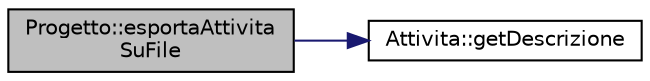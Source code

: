 digraph "Progetto::esportaAttivitaSuFile"
{
 // LATEX_PDF_SIZE
  edge [fontname="Helvetica",fontsize="10",labelfontname="Helvetica",labelfontsize="10"];
  node [fontname="Helvetica",fontsize="10",shape=record];
  rankdir="LR";
  Node68 [label="Progetto::esportaAttivita\lSuFile",height=0.2,width=0.4,color="black", fillcolor="grey75", style="filled", fontcolor="black",tooltip="esportazione delle attivita' del progetto su file"];
  Node68 -> Node69 [color="midnightblue",fontsize="10",style="solid",fontname="Helvetica"];
  Node69 [label="Attivita::getDescrizione",height=0.2,width=0.4,color="black", fillcolor="white", style="filled",URL="$class_attivita.html#aa51912a82f36d8beb03ef440bace68c8",tooltip="acquisizione descrizione dell'attivita'"];
}
